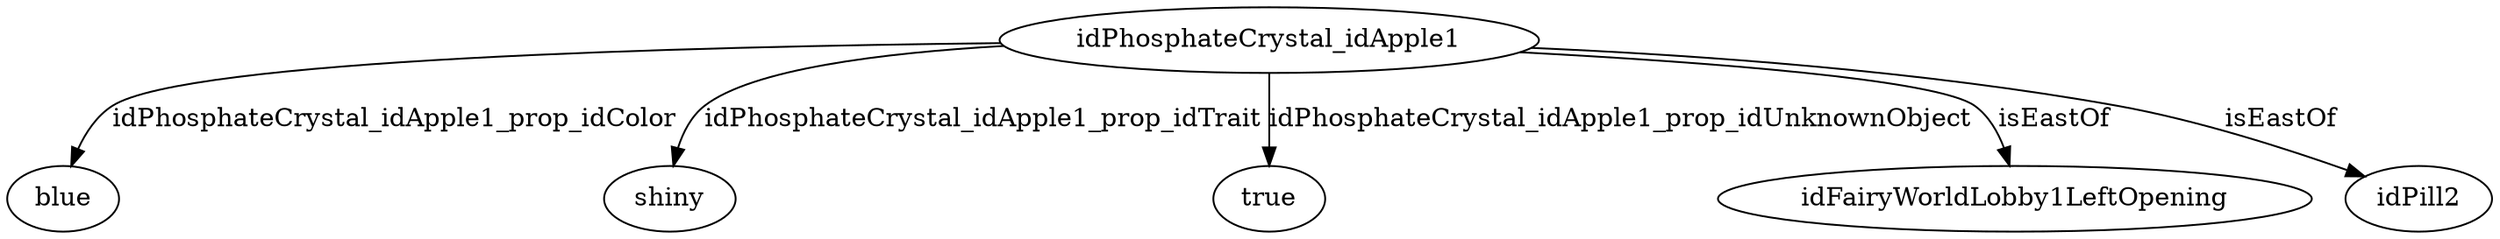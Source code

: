 strict digraph  {
idPhosphateCrystal_idApple1 [node_type=entity_node, root=root];
blue;
shiny;
true;
idFairyWorldLobby1LeftOpening;
idPill2;
idPhosphateCrystal_idApple1 -> blue  [edge_type=property, label=idPhosphateCrystal_idApple1_prop_idColor];
idPhosphateCrystal_idApple1 -> shiny  [edge_type=property, label=idPhosphateCrystal_idApple1_prop_idTrait];
idPhosphateCrystal_idApple1 -> true  [edge_type=property, label=idPhosphateCrystal_idApple1_prop_idUnknownObject];
idPhosphateCrystal_idApple1 -> idFairyWorldLobby1LeftOpening  [edge_type=relationship, label=isEastOf];
idPhosphateCrystal_idApple1 -> idPill2  [edge_type=relationship, label=isEastOf];
}
